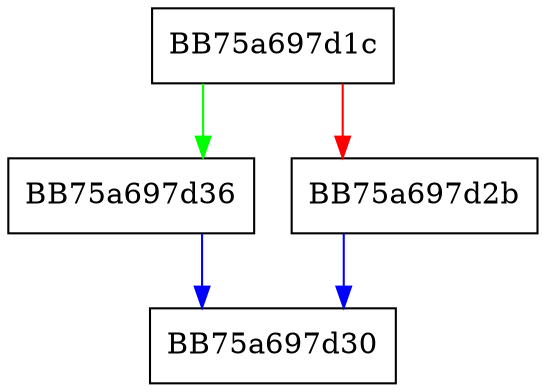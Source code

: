 digraph RemoveExpired {
  node [shape="box"];
  graph [splines=ortho];
  BB75a697d1c -> BB75a697d36 [color="green"];
  BB75a697d1c -> BB75a697d2b [color="red"];
  BB75a697d2b -> BB75a697d30 [color="blue"];
  BB75a697d36 -> BB75a697d30 [color="blue"];
}